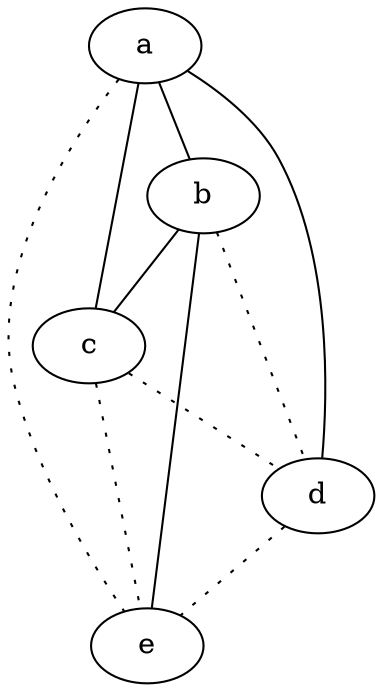 graph {
a -- b;
a -- c;
a -- d;
a -- e [style=dotted];
b -- c;
b -- d [style=dotted];
b -- e;
c -- d [style=dotted];
c -- e [style=dotted];
d -- e [style=dotted];
}
